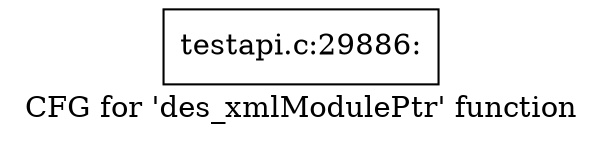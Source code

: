 digraph "CFG for 'des_xmlModulePtr' function" {
	label="CFG for 'des_xmlModulePtr' function";

	Node0x50ca960 [shape=record,label="{testapi.c:29886:}"];
}
